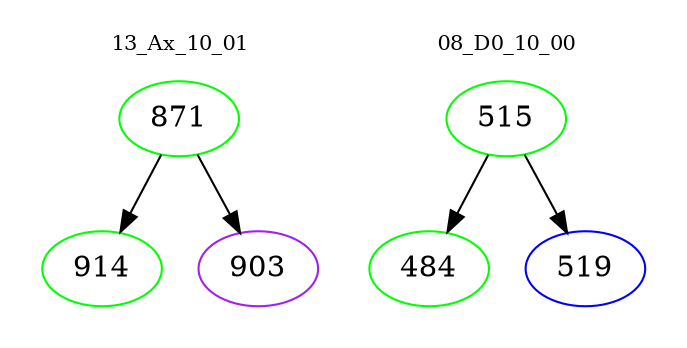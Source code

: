 digraph{
subgraph cluster_0 {
color = white
label = "13_Ax_10_01";
fontsize=10;
T0_871 [label="871", color="green"]
T0_871 -> T0_914 [color="black"]
T0_914 [label="914", color="green"]
T0_871 -> T0_903 [color="black"]
T0_903 [label="903", color="purple"]
}
subgraph cluster_1 {
color = white
label = "08_D0_10_00";
fontsize=10;
T1_515 [label="515", color="green"]
T1_515 -> T1_484 [color="black"]
T1_484 [label="484", color="green"]
T1_515 -> T1_519 [color="black"]
T1_519 [label="519", color="blue"]
}
}
